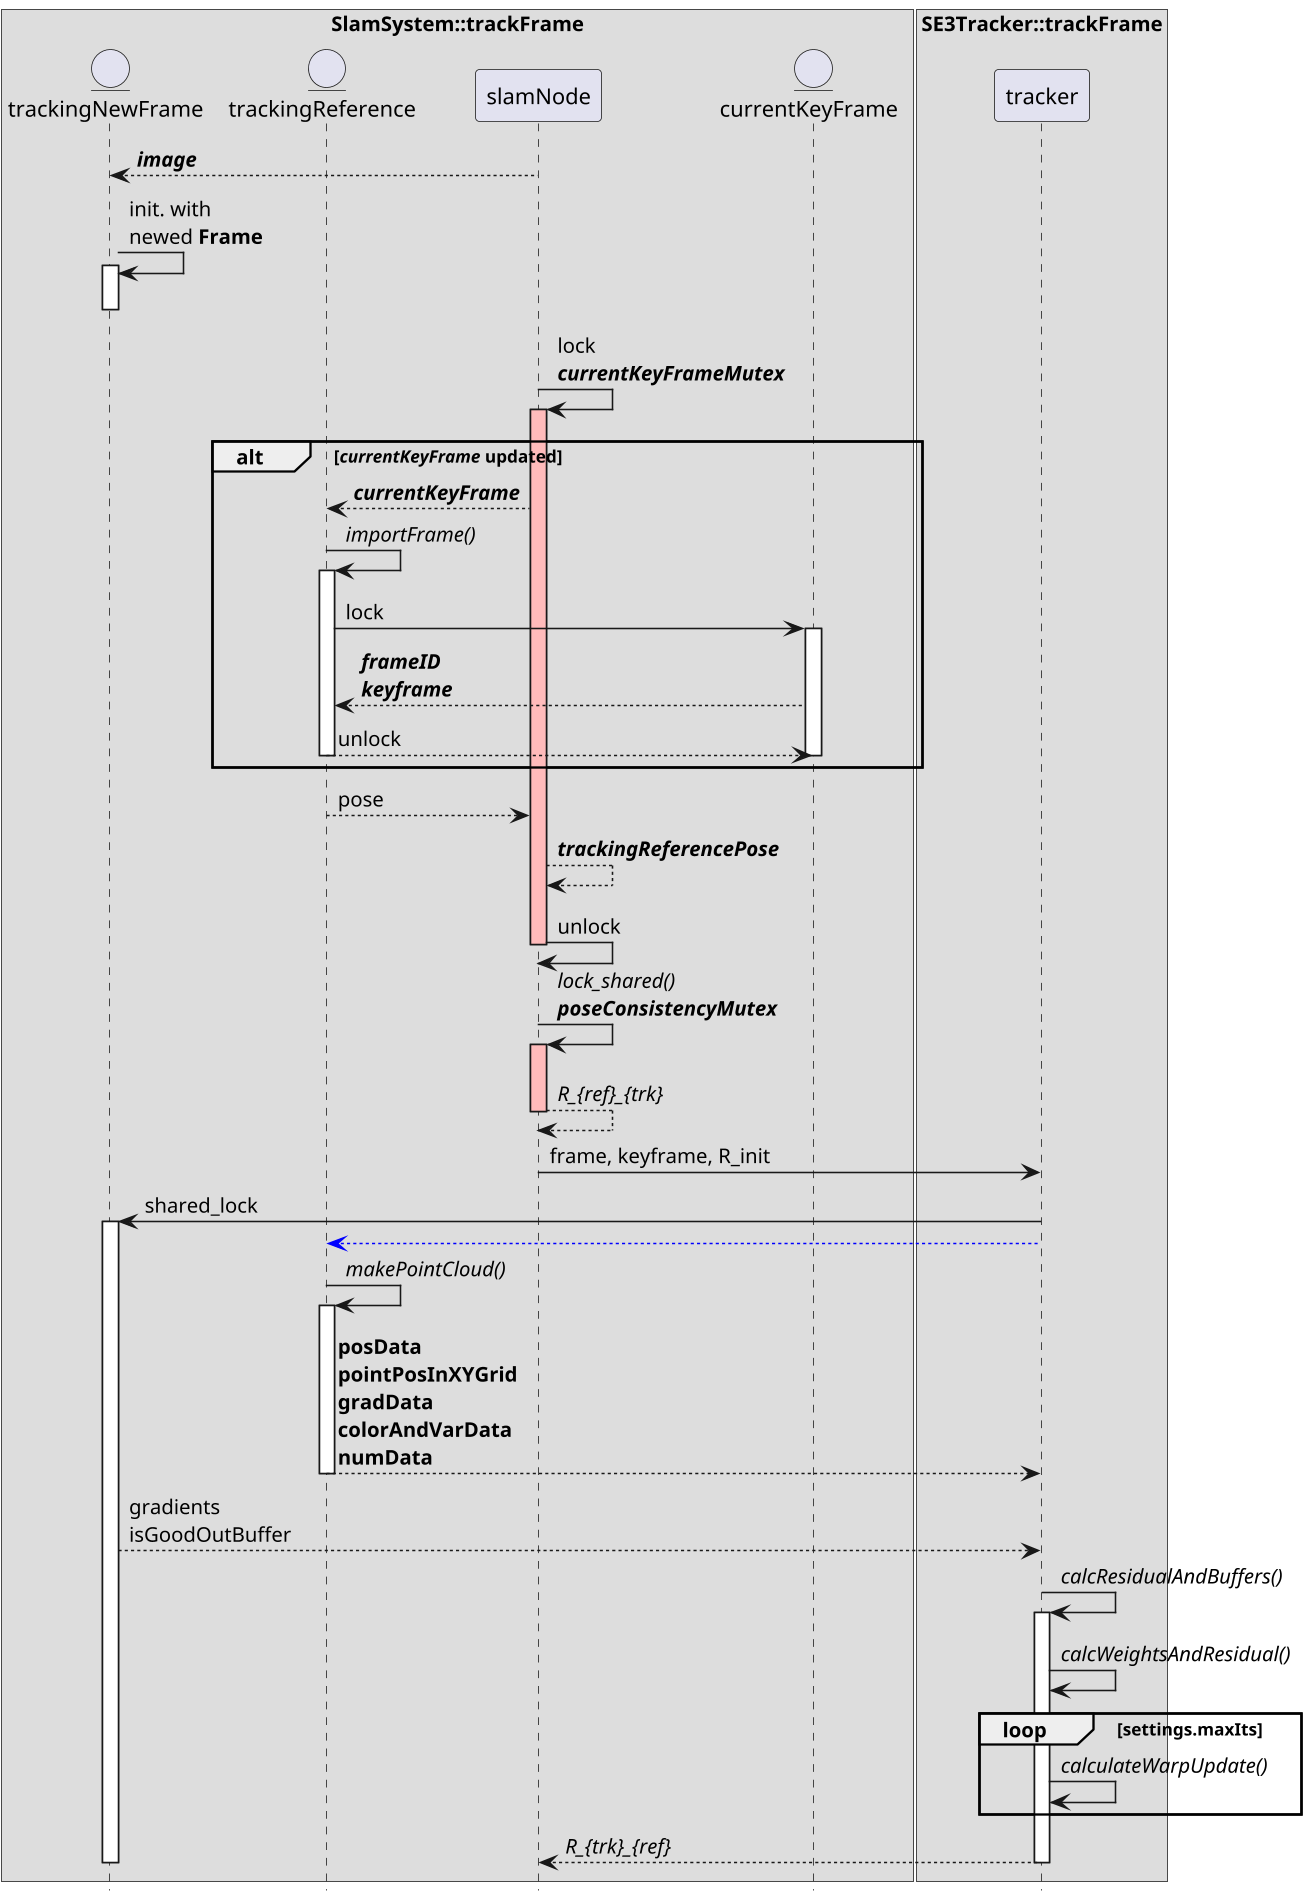 @startuml
skinparam dpi 150
hide footbox

entity trackingNewFrame
entity trackingReference
entity currentKeyFrame
box "SlamSystem::trackFrame"
participant trackingNewFrame
participant trackingReference
participant slamNode
participant currentKeyFrame
end box

box "SE3Tracker::trackFrame"
participant tracker
end box

slamNode --> trackingNewFrame : //**image**//

trackingNewFrame -> trackingNewFrame: init. with\nnewed **Frame**
activate trackingNewFrame
deactivate trackingNewFrame

slamNode -> slamNode : lock\n//**currentKeyFrameMutex**//
activate slamNode #FFBBBB

alt //**currentKeyFrame**// updated
slamNode --> trackingReference : //**currentKeyFrame**//
trackingReference -> trackingReference : //importFrame()//
activate trackingReference
trackingReference -> currentKeyFrame : lock
activate currentKeyFrame
currentKeyFrame --> trackingReference : //**frameID**//\n//**keyframe**//
trackingReference --> currentKeyFrame : unlock
deactivate currentKeyFrame
deactivate trackingReference
end

trackingReference --> slamNode : pose
slamNode --> slamNode : //**trackingReferencePose**//

slamNode -> slamNode : unlock
deactivate slamNode

slamNode -> slamNode : //lock_shared()//\n//**poseConsistencyMutex**//
activate slamNode #FFBBBB

slamNode --> slamNode : //R_{ref}_{trk}//
deactivate slamNode

slamNode -> tracker : frame, keyframe, R_init
tracker -> trackingNewFrame : shared_lock
activate trackingNewFrame

tracker -[#0000FF]-> trackingReference
trackingReference -> trackingReference : //makePointCloud()//
activate trackingReference
trackingReference --> tracker: **posData**\n**pointPosInXYGrid**\n**gradData**\n**colorAndVarData**\n**numData**
deactivate trackingReference

trackingNewFrame --> tracker : gradients\nisGoodOutBuffer

tracker -> tracker : //calcResidualAndBuffers()//
activate tracker
tracker -> tracker : //calcWeightsAndResidual()//

loop settings.maxIts
tracker -> tracker : //calculateWarpUpdate()//
end

tracker --> slamNode : //R_{trk}_{ref}//
deactivate tracker


deactivate trackingNewFrame

@enduml
